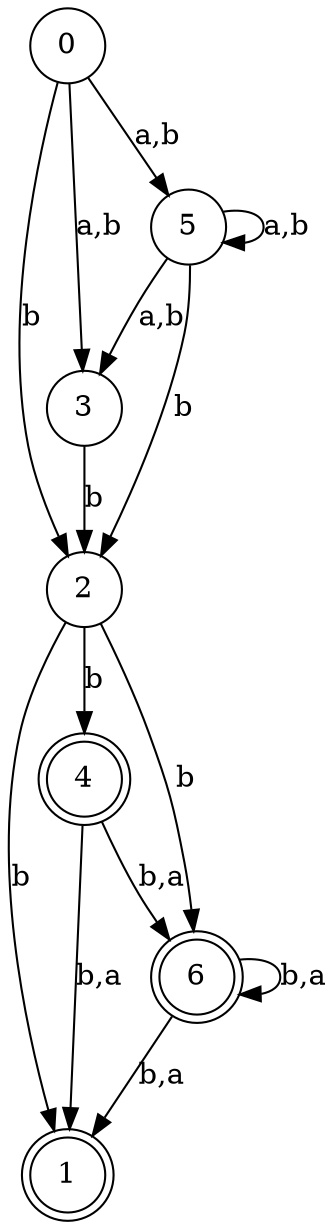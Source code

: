 digraph {
	0 [shape=circle]
	1 [shape=doublecircle]
	2 [shape=circle]
	3 [shape=circle]
	4 [shape=doublecircle]
	5 [shape=circle]
	6 [shape=doublecircle]
	5 -> 5 [label="a,b"]
	2 -> 4 [label=b]
	3 -> 2 [label=b]
	6 -> 6 [label="b,a"]
	0 -> 2 [label=b]
	5 -> 2 [label=b]
	2 -> 6 [label=b]
	2 -> 1 [label=b]
	5 -> 3 [label="a,b"]
	0 -> 5 [label="a,b"]
	0 -> 3 [label="a,b"]
	6 -> 1 [label="b,a"]
	4 -> 6 [label="b,a"]
	4 -> 1 [label="b,a"]
}
